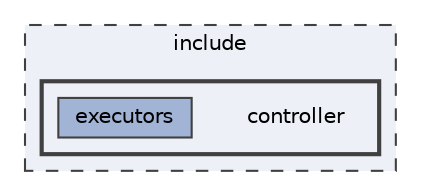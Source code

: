 digraph "/home/runner/work/MiniShell/MiniShell/include/controller"
{
 // LATEX_PDF_SIZE
  bgcolor="transparent";
  edge [fontname=Helvetica,fontsize=10,labelfontname=Helvetica,labelfontsize=10];
  node [fontname=Helvetica,fontsize=10,shape=box,height=0.2,width=0.4];
  compound=true
  subgraph clusterdir_d44c64559bbebec7f509842c48db8b23 {
    graph [ bgcolor="#edf0f7", pencolor="grey25", label="include", fontname=Helvetica,fontsize=10 style="filled,dashed", URL="dir_d44c64559bbebec7f509842c48db8b23.html",tooltip=""]
  subgraph clusterdir_39b9d54b040febeebc00140e5c10ba61 {
    graph [ bgcolor="#edf0f7", pencolor="grey25", label="", fontname=Helvetica,fontsize=10 style="filled,bold", URL="dir_39b9d54b040febeebc00140e5c10ba61.html",tooltip=""]
    dir_39b9d54b040febeebc00140e5c10ba61 [shape=plaintext, label="controller"];
  dir_fa411ff0ecae9a16ab7f76ee0c740962 [label="executors", fillcolor="#a2b4d6", color="grey25", style="filled", URL="dir_fa411ff0ecae9a16ab7f76ee0c740962.html",tooltip=""];
  }
  }
}
